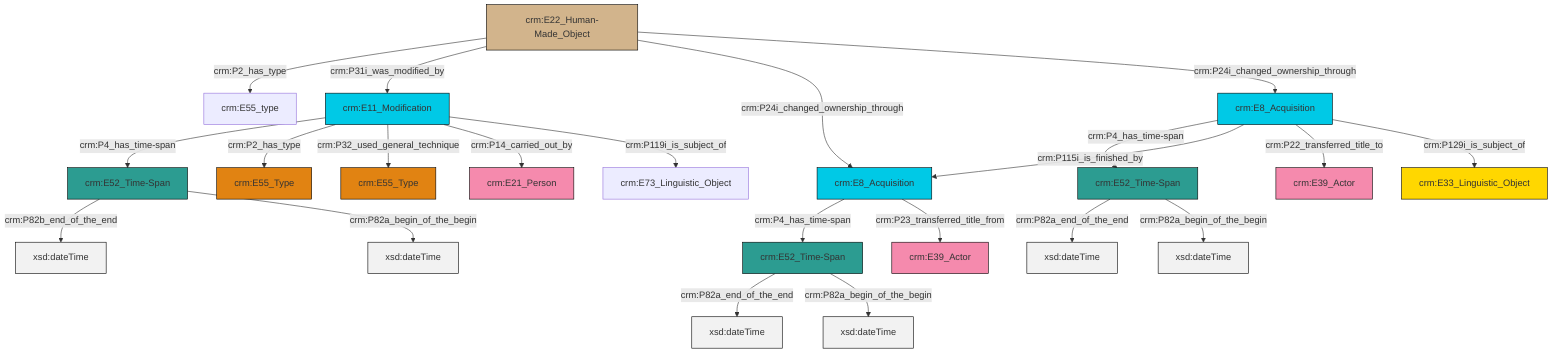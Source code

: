 graph TD
classDef Literal fill:#f2f2f2,stroke:#000000;
classDef CRM_Entity fill:#FFFFFF,stroke:#000000;
classDef Temporal_Entity fill:#00C9E6, stroke:#000000;
classDef Type fill:#E18312, stroke:#000000;
classDef Time-Span fill:#2C9C91, stroke:#000000;
classDef Appellation fill:#FFEB7F, stroke:#000000;
classDef Place fill:#008836, stroke:#000000;
classDef Persistent_Item fill:#B266B2, stroke:#000000;
classDef Conceptual_Object fill:#FFD700, stroke:#000000;
classDef Physical_Thing fill:#D2B48C, stroke:#000000;
classDef Actor fill:#f58aad, stroke:#000000;
classDef PC_Classes fill:#4ce600, stroke:#000000;
classDef Multi fill:#cccccc,stroke:#000000;

0["crm:E22_Human-Made_Object"]:::Physical_Thing -->|crm:P2_has_type| 1["crm:E55_type"]:::Default
2["crm:E11_Modification"]:::Temporal_Entity -->|crm:P4_has_time-span| 3["crm:E52_Time-Span"]:::Time-Span
3["crm:E52_Time-Span"]:::Time-Span -->|crm:P82b_end_of_the_end| 4[xsd:dateTime]:::Literal
12["crm:E8_Acquisition"]:::Temporal_Entity -->|crm:P4_has_time-span| 13["crm:E52_Time-Span"]:::Time-Span
10["crm:E8_Acquisition"]:::Temporal_Entity -->|crm:P4_has_time-span| 7["crm:E52_Time-Span"]:::Time-Span
12["crm:E8_Acquisition"]:::Temporal_Entity -->|crm:P115i_is_finished_by| 10["crm:E8_Acquisition"]:::Temporal_Entity
0["crm:E22_Human-Made_Object"]:::Physical_Thing -->|crm:P31i_was_modified_by| 2["crm:E11_Modification"]:::Temporal_Entity
12["crm:E8_Acquisition"]:::Temporal_Entity -->|crm:P22_transferred_title_to| 21["crm:E39_Actor"]:::Actor
2["crm:E11_Modification"]:::Temporal_Entity -->|crm:P2_has_type| 5["crm:E55_Type"]:::Type
10["crm:E8_Acquisition"]:::Temporal_Entity -->|crm:P23_transferred_title_from| 15["crm:E39_Actor"]:::Actor
2["crm:E11_Modification"]:::Temporal_Entity -->|crm:P32_used_general_technique| 24["crm:E55_Type"]:::Type
0["crm:E22_Human-Made_Object"]:::Physical_Thing -->|crm:P24i_changed_ownership_through| 10["crm:E8_Acquisition"]:::Temporal_Entity
12["crm:E8_Acquisition"]:::Temporal_Entity -->|crm:P129i_is_subject_of| 27["crm:E33_Linguistic_Object"]:::Conceptual_Object
7["crm:E52_Time-Span"]:::Time-Span -->|crm:P82a_end_of_the_end| 28[xsd:dateTime]:::Literal
3["crm:E52_Time-Span"]:::Time-Span -->|crm:P82a_begin_of_the_begin| 30[xsd:dateTime]:::Literal
13["crm:E52_Time-Span"]:::Time-Span -->|crm:P82a_end_of_the_end| 31[xsd:dateTime]:::Literal
2["crm:E11_Modification"]:::Temporal_Entity -->|crm:P14_carried_out_by| 17["crm:E21_Person"]:::Actor
13["crm:E52_Time-Span"]:::Time-Span -->|crm:P82a_begin_of_the_begin| 33[xsd:dateTime]:::Literal
2["crm:E11_Modification"]:::Temporal_Entity -->|crm:P119i_is_subject_of| 19["crm:E73_Linguistic_Object"]:::Default
7["crm:E52_Time-Span"]:::Time-Span -->|crm:P82a_begin_of_the_begin| 34[xsd:dateTime]:::Literal
0["crm:E22_Human-Made_Object"]:::Physical_Thing -->|crm:P24i_changed_ownership_through| 12["crm:E8_Acquisition"]:::Temporal_Entity